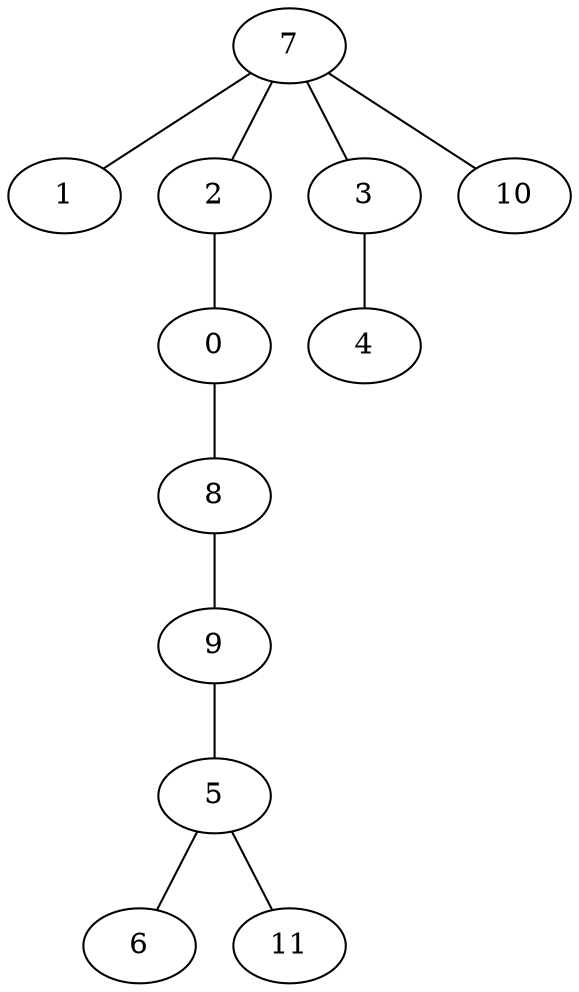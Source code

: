 strict graph "" {
	7 -- 1;
	7 -- 2;
	7 -- 3;
	7 -- 10;
	2 -- 0;
	3 -- 4;
	0 -- 8;
	8 -- 9;
	9 -- 5;
	5 -- 6;
	5 -- 11;
}
